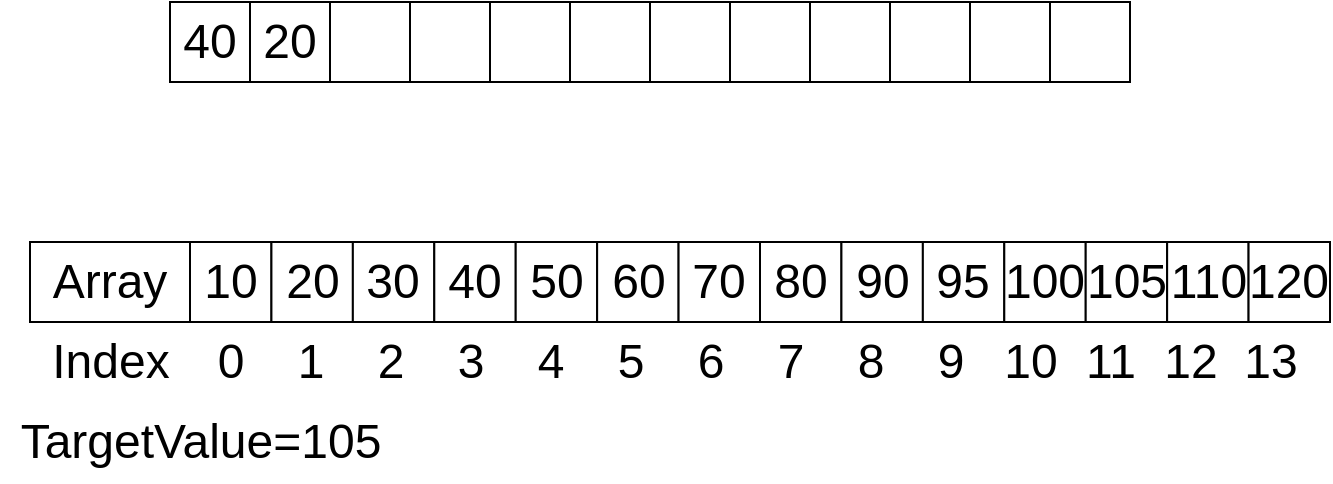 <mxfile version="20.5.3" type="github">
  <diagram id="lpIRsicXGhCxhsO5kbAy" name="Page-1">
    <mxGraphModel dx="1422" dy="762" grid="1" gridSize="10" guides="1" tooltips="1" connect="1" arrows="1" fold="1" page="1" pageScale="1" pageWidth="850" pageHeight="1100" math="0" shadow="0">
      <root>
        <mxCell id="0" />
        <mxCell id="1" parent="0" />
        <mxCell id="F8d8NffwwdgDo6ss0eiT-1" value="&lt;font style=&quot;font-size: 24px;&quot;&gt;40&lt;/font&gt;" style="rounded=0;whiteSpace=wrap;html=1;" parent="1" vertex="1">
          <mxGeometry x="150" y="120" width="40" height="40" as="geometry" />
        </mxCell>
        <mxCell id="F8d8NffwwdgDo6ss0eiT-3" value="&lt;font style=&quot;font-size: 24px;&quot;&gt;20&lt;/font&gt;" style="rounded=0;whiteSpace=wrap;html=1;" parent="1" vertex="1">
          <mxGeometry x="190" y="120" width="40" height="40" as="geometry" />
        </mxCell>
        <mxCell id="F8d8NffwwdgDo6ss0eiT-4" value="" style="rounded=0;whiteSpace=wrap;html=1;" parent="1" vertex="1">
          <mxGeometry x="230" y="120" width="40" height="40" as="geometry" />
        </mxCell>
        <mxCell id="F8d8NffwwdgDo6ss0eiT-5" value="" style="rounded=0;whiteSpace=wrap;html=1;" parent="1" vertex="1">
          <mxGeometry x="270" y="120" width="40" height="40" as="geometry" />
        </mxCell>
        <mxCell id="F8d8NffwwdgDo6ss0eiT-6" value="" style="rounded=0;whiteSpace=wrap;html=1;" parent="1" vertex="1">
          <mxGeometry x="310" y="120" width="40" height="40" as="geometry" />
        </mxCell>
        <mxCell id="F8d8NffwwdgDo6ss0eiT-7" value="" style="rounded=0;whiteSpace=wrap;html=1;" parent="1" vertex="1">
          <mxGeometry x="350" y="120" width="40" height="40" as="geometry" />
        </mxCell>
        <mxCell id="F8d8NffwwdgDo6ss0eiT-8" value="" style="rounded=0;whiteSpace=wrap;html=1;" parent="1" vertex="1">
          <mxGeometry x="390" y="120" width="40" height="40" as="geometry" />
        </mxCell>
        <mxCell id="F8d8NffwwdgDo6ss0eiT-9" value="" style="rounded=0;whiteSpace=wrap;html=1;" parent="1" vertex="1">
          <mxGeometry x="430" y="120" width="40" height="40" as="geometry" />
        </mxCell>
        <mxCell id="F8d8NffwwdgDo6ss0eiT-10" value="" style="rounded=0;whiteSpace=wrap;html=1;" parent="1" vertex="1">
          <mxGeometry x="470" y="120" width="40" height="40" as="geometry" />
        </mxCell>
        <mxCell id="F8d8NffwwdgDo6ss0eiT-11" value="" style="rounded=0;whiteSpace=wrap;html=1;" parent="1" vertex="1">
          <mxGeometry x="510" y="120" width="40" height="40" as="geometry" />
        </mxCell>
        <mxCell id="F8d8NffwwdgDo6ss0eiT-12" value="" style="rounded=0;whiteSpace=wrap;html=1;" parent="1" vertex="1">
          <mxGeometry x="550" y="120" width="40" height="40" as="geometry" />
        </mxCell>
        <mxCell id="F8d8NffwwdgDo6ss0eiT-13" value="" style="rounded=0;whiteSpace=wrap;html=1;" parent="1" vertex="1">
          <mxGeometry x="590" y="120" width="40" height="40" as="geometry" />
        </mxCell>
        <mxCell id="F8d8NffwwdgDo6ss0eiT-30" value="" style="group" parent="1" vertex="1" connectable="0">
          <mxGeometry x="160" y="240" width="570" height="40" as="geometry" />
        </mxCell>
        <mxCell id="F8d8NffwwdgDo6ss0eiT-14" value="&lt;font style=&quot;font-size: 24px;&quot;&gt;10&lt;/font&gt;" style="rounded=0;whiteSpace=wrap;html=1;" parent="F8d8NffwwdgDo6ss0eiT-30" vertex="1">
          <mxGeometry width="40.714" height="40" as="geometry" />
        </mxCell>
        <mxCell id="F8d8NffwwdgDo6ss0eiT-31" value="2" style="group" parent="F8d8NffwwdgDo6ss0eiT-30" vertex="1" connectable="0">
          <mxGeometry x="40.714" width="529.286" height="40" as="geometry" />
        </mxCell>
        <mxCell id="F8d8NffwwdgDo6ss0eiT-15" value="&lt;font style=&quot;font-size: 24px;&quot;&gt;20&lt;/font&gt;" style="rounded=0;whiteSpace=wrap;html=1;" parent="F8d8NffwwdgDo6ss0eiT-31" vertex="1">
          <mxGeometry width="40.714" height="40" as="geometry" />
        </mxCell>
        <mxCell id="F8d8NffwwdgDo6ss0eiT-16" value="&lt;font style=&quot;font-size: 24px;&quot;&gt;30&lt;/font&gt;" style="rounded=0;whiteSpace=wrap;html=1;" parent="F8d8NffwwdgDo6ss0eiT-31" vertex="1">
          <mxGeometry x="40.714" width="40.714" height="40" as="geometry" />
        </mxCell>
        <mxCell id="F8d8NffwwdgDo6ss0eiT-17" value="&lt;font style=&quot;font-size: 24px;&quot;&gt;40&lt;/font&gt;" style="rounded=0;whiteSpace=wrap;html=1;" parent="F8d8NffwwdgDo6ss0eiT-31" vertex="1">
          <mxGeometry x="81.429" width="40.714" height="40" as="geometry" />
        </mxCell>
        <mxCell id="F8d8NffwwdgDo6ss0eiT-18" value="&lt;span style=&quot;font-size: 24px;&quot;&gt;50&lt;/span&gt;" style="rounded=0;whiteSpace=wrap;html=1;" parent="F8d8NffwwdgDo6ss0eiT-31" vertex="1">
          <mxGeometry x="122.143" width="40.714" height="40" as="geometry" />
        </mxCell>
        <mxCell id="F8d8NffwwdgDo6ss0eiT-19" value="&lt;span style=&quot;font-size: 24px;&quot;&gt;60&lt;/span&gt;" style="rounded=0;whiteSpace=wrap;html=1;" parent="F8d8NffwwdgDo6ss0eiT-31" vertex="1">
          <mxGeometry x="162.857" width="40.714" height="40" as="geometry" />
        </mxCell>
        <mxCell id="F8d8NffwwdgDo6ss0eiT-20" value="&lt;font style=&quot;font-size: 24px;&quot;&gt;70&lt;/font&gt;" style="rounded=0;whiteSpace=wrap;html=1;" parent="F8d8NffwwdgDo6ss0eiT-31" vertex="1">
          <mxGeometry x="203.571" width="40.714" height="40" as="geometry" />
        </mxCell>
        <mxCell id="F8d8NffwwdgDo6ss0eiT-21" value="&lt;font style=&quot;font-size: 24px;&quot;&gt;80&lt;/font&gt;" style="rounded=0;whiteSpace=wrap;html=1;" parent="F8d8NffwwdgDo6ss0eiT-31" vertex="1">
          <mxGeometry x="244.286" width="40.714" height="40" as="geometry" />
        </mxCell>
        <mxCell id="F8d8NffwwdgDo6ss0eiT-22" value="&lt;font style=&quot;font-size: 24px;&quot;&gt;90&lt;/font&gt;" style="rounded=0;whiteSpace=wrap;html=1;" parent="F8d8NffwwdgDo6ss0eiT-31" vertex="1">
          <mxGeometry x="285" width="40.714" height="40" as="geometry" />
        </mxCell>
        <mxCell id="F8d8NffwwdgDo6ss0eiT-23" value="&lt;font style=&quot;font-size: 24px;&quot;&gt;95&lt;/font&gt;" style="rounded=0;whiteSpace=wrap;html=1;" parent="F8d8NffwwdgDo6ss0eiT-31" vertex="1">
          <mxGeometry x="325.714" width="40.714" height="40" as="geometry" />
        </mxCell>
        <mxCell id="F8d8NffwwdgDo6ss0eiT-24" value="&lt;font style=&quot;font-size: 24px;&quot;&gt;100&lt;/font&gt;" style="rounded=0;whiteSpace=wrap;html=1;" parent="F8d8NffwwdgDo6ss0eiT-31" vertex="1">
          <mxGeometry x="366.429" width="40.714" height="40" as="geometry" />
        </mxCell>
        <mxCell id="F8d8NffwwdgDo6ss0eiT-25" value="&lt;font style=&quot;font-size: 24px;&quot;&gt;105&lt;/font&gt;" style="rounded=0;whiteSpace=wrap;html=1;" parent="F8d8NffwwdgDo6ss0eiT-31" vertex="1">
          <mxGeometry x="407.143" width="40.714" height="40" as="geometry" />
        </mxCell>
        <mxCell id="F8d8NffwwdgDo6ss0eiT-26" value="&lt;font style=&quot;font-size: 24px;&quot;&gt;110&lt;/font&gt;" style="rounded=0;whiteSpace=wrap;html=1;" parent="F8d8NffwwdgDo6ss0eiT-31" vertex="1">
          <mxGeometry x="447.857" width="40.714" height="40" as="geometry" />
        </mxCell>
        <mxCell id="F8d8NffwwdgDo6ss0eiT-27" value="&lt;font style=&quot;font-size: 24px;&quot;&gt;120&lt;/font&gt;" style="rounded=0;whiteSpace=wrap;html=1;" parent="F8d8NffwwdgDo6ss0eiT-31" vertex="1">
          <mxGeometry x="488.571" width="40.714" height="40" as="geometry" />
        </mxCell>
        <mxCell id="F8d8NffwwdgDo6ss0eiT-33" value="Array" style="whiteSpace=wrap;html=1;fontSize=24;" parent="1" vertex="1">
          <mxGeometry x="80" y="240" width="80" height="40" as="geometry" />
        </mxCell>
        <mxCell id="F8d8NffwwdgDo6ss0eiT-36" value="Index" style="text;html=1;align=center;verticalAlign=middle;resizable=0;points=[];autosize=1;strokeColor=none;fillColor=none;fontSize=24;" parent="1" vertex="1">
          <mxGeometry x="80" y="280" width="80" height="40" as="geometry" />
        </mxCell>
        <mxCell id="F8d8NffwwdgDo6ss0eiT-37" value="0" style="text;html=1;align=center;verticalAlign=middle;resizable=0;points=[];autosize=1;strokeColor=none;fillColor=none;fontSize=24;" parent="1" vertex="1">
          <mxGeometry x="160" y="280" width="40" height="40" as="geometry" />
        </mxCell>
        <mxCell id="F8d8NffwwdgDo6ss0eiT-38" value="1" style="text;html=1;align=center;verticalAlign=middle;resizable=0;points=[];autosize=1;strokeColor=none;fillColor=none;fontSize=24;" parent="1" vertex="1">
          <mxGeometry x="200" y="280" width="40" height="40" as="geometry" />
        </mxCell>
        <mxCell id="F8d8NffwwdgDo6ss0eiT-39" value="2" style="text;html=1;align=center;verticalAlign=middle;resizable=0;points=[];autosize=1;strokeColor=none;fillColor=none;fontSize=24;" parent="1" vertex="1">
          <mxGeometry x="240" y="280" width="40" height="40" as="geometry" />
        </mxCell>
        <mxCell id="F8d8NffwwdgDo6ss0eiT-42" value="3" style="text;html=1;align=center;verticalAlign=middle;resizable=0;points=[];autosize=1;strokeColor=none;fillColor=none;fontSize=24;" parent="1" vertex="1">
          <mxGeometry x="280" y="280" width="40" height="40" as="geometry" />
        </mxCell>
        <mxCell id="F8d8NffwwdgDo6ss0eiT-43" value="4" style="text;html=1;align=center;verticalAlign=middle;resizable=0;points=[];autosize=1;strokeColor=none;fillColor=none;fontSize=24;" parent="1" vertex="1">
          <mxGeometry x="320" y="280" width="40" height="40" as="geometry" />
        </mxCell>
        <mxCell id="F8d8NffwwdgDo6ss0eiT-44" value="5" style="text;html=1;align=center;verticalAlign=middle;resizable=0;points=[];autosize=1;strokeColor=none;fillColor=none;fontSize=24;" parent="1" vertex="1">
          <mxGeometry x="360" y="280" width="40" height="40" as="geometry" />
        </mxCell>
        <mxCell id="F8d8NffwwdgDo6ss0eiT-45" value="6" style="text;html=1;align=center;verticalAlign=middle;resizable=0;points=[];autosize=1;strokeColor=none;fillColor=none;fontSize=24;" parent="1" vertex="1">
          <mxGeometry x="400" y="280" width="40" height="40" as="geometry" />
        </mxCell>
        <mxCell id="F8d8NffwwdgDo6ss0eiT-46" value="7" style="text;html=1;align=center;verticalAlign=middle;resizable=0;points=[];autosize=1;strokeColor=none;fillColor=none;fontSize=24;" parent="1" vertex="1">
          <mxGeometry x="440" y="280" width="40" height="40" as="geometry" />
        </mxCell>
        <mxCell id="F8d8NffwwdgDo6ss0eiT-47" value="8" style="text;html=1;align=center;verticalAlign=middle;resizable=0;points=[];autosize=1;strokeColor=none;fillColor=none;fontSize=24;" parent="1" vertex="1">
          <mxGeometry x="480" y="280" width="40" height="40" as="geometry" />
        </mxCell>
        <mxCell id="F8d8NffwwdgDo6ss0eiT-48" value="9" style="text;html=1;align=center;verticalAlign=middle;resizable=0;points=[];autosize=1;strokeColor=none;fillColor=none;fontSize=24;" parent="1" vertex="1">
          <mxGeometry x="520" y="280" width="40" height="40" as="geometry" />
        </mxCell>
        <mxCell id="F8d8NffwwdgDo6ss0eiT-49" value="10" style="text;html=1;align=center;verticalAlign=middle;resizable=0;points=[];autosize=1;strokeColor=none;fillColor=none;fontSize=24;" parent="1" vertex="1">
          <mxGeometry x="555" y="280" width="50" height="40" as="geometry" />
        </mxCell>
        <mxCell id="F8d8NffwwdgDo6ss0eiT-50" value="11" style="text;html=1;align=center;verticalAlign=middle;resizable=0;points=[];autosize=1;strokeColor=none;fillColor=none;fontSize=24;" parent="1" vertex="1">
          <mxGeometry x="595" y="280" width="50" height="40" as="geometry" />
        </mxCell>
        <mxCell id="F8d8NffwwdgDo6ss0eiT-51" value="12" style="text;html=1;align=center;verticalAlign=middle;resizable=0;points=[];autosize=1;strokeColor=none;fillColor=none;fontSize=24;" parent="1" vertex="1">
          <mxGeometry x="635" y="280" width="50" height="40" as="geometry" />
        </mxCell>
        <mxCell id="F8d8NffwwdgDo6ss0eiT-52" value="13" style="text;html=1;align=center;verticalAlign=middle;resizable=0;points=[];autosize=1;strokeColor=none;fillColor=none;fontSize=24;" parent="1" vertex="1">
          <mxGeometry x="675" y="280" width="50" height="40" as="geometry" />
        </mxCell>
        <mxCell id="F8d8NffwwdgDo6ss0eiT-53" value="TargetValue=105" style="text;html=1;align=center;verticalAlign=middle;resizable=0;points=[];autosize=1;strokeColor=none;fillColor=none;fontSize=24;" parent="1" vertex="1">
          <mxGeometry x="65" y="320" width="200" height="40" as="geometry" />
        </mxCell>
      </root>
    </mxGraphModel>
  </diagram>
</mxfile>
